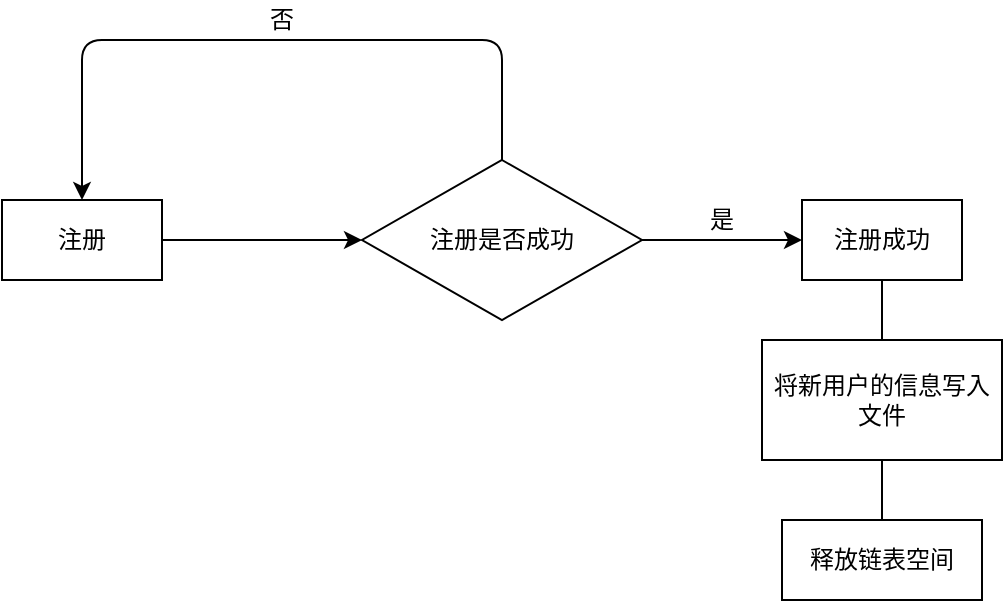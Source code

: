 <mxfile version="13.6.2" type="device"><diagram id="X5y52bK5KAN9sDEA0yjl" name="第 1 页"><mxGraphModel dx="1264" dy="592" grid="1" gridSize="10" guides="1" tooltips="1" connect="1" arrows="1" fold="1" page="1" pageScale="1" pageWidth="827" pageHeight="1169" math="0" shadow="0"><root><mxCell id="0"/><mxCell id="1" parent="0"/><mxCell id="vVhrNbX0MghmiB8RW886-1" value="注册成功" style="rounded=0;whiteSpace=wrap;html=1;" vertex="1" parent="1"><mxGeometry x="480" y="280" width="80" height="40" as="geometry"/></mxCell><mxCell id="vVhrNbX0MghmiB8RW886-2" value="注册是否成功" style="rhombus;whiteSpace=wrap;html=1;" vertex="1" parent="1"><mxGeometry x="260" y="260" width="140" height="80" as="geometry"/></mxCell><mxCell id="vVhrNbX0MghmiB8RW886-3" value="注册" style="rounded=0;whiteSpace=wrap;html=1;" vertex="1" parent="1"><mxGeometry x="80" y="280" width="80" height="40" as="geometry"/></mxCell><mxCell id="vVhrNbX0MghmiB8RW886-4" value="" style="endArrow=classic;html=1;exitX=1;exitY=0.5;exitDx=0;exitDy=0;entryX=0;entryY=0.5;entryDx=0;entryDy=0;" edge="1" parent="1" source="vVhrNbX0MghmiB8RW886-3" target="vVhrNbX0MghmiB8RW886-2"><mxGeometry width="50" height="50" relative="1" as="geometry"><mxPoint x="390" y="330" as="sourcePoint"/><mxPoint x="440" y="280" as="targetPoint"/></mxGeometry></mxCell><mxCell id="vVhrNbX0MghmiB8RW886-5" value="" style="endArrow=classic;html=1;exitX=1;exitY=0.5;exitDx=0;exitDy=0;entryX=0;entryY=0.5;entryDx=0;entryDy=0;" edge="1" parent="1" source="vVhrNbX0MghmiB8RW886-2" target="vVhrNbX0MghmiB8RW886-1"><mxGeometry width="50" height="50" relative="1" as="geometry"><mxPoint x="390" y="330" as="sourcePoint"/><mxPoint x="440" y="280" as="targetPoint"/></mxGeometry></mxCell><mxCell id="vVhrNbX0MghmiB8RW886-6" value="是" style="text;html=1;strokeColor=none;fillColor=none;align=center;verticalAlign=middle;whiteSpace=wrap;rounded=0;" vertex="1" parent="1"><mxGeometry x="420" y="280" width="40" height="20" as="geometry"/></mxCell><mxCell id="vVhrNbX0MghmiB8RW886-7" value="" style="endArrow=classic;html=1;exitX=0.5;exitY=0;exitDx=0;exitDy=0;entryX=0.5;entryY=0;entryDx=0;entryDy=0;" edge="1" parent="1" source="vVhrNbX0MghmiB8RW886-2" target="vVhrNbX0MghmiB8RW886-3"><mxGeometry width="50" height="50" relative="1" as="geometry"><mxPoint x="390" y="330" as="sourcePoint"/><mxPoint x="440" y="280" as="targetPoint"/><Array as="points"><mxPoint x="330" y="200"/><mxPoint x="120" y="200"/></Array></mxGeometry></mxCell><mxCell id="vVhrNbX0MghmiB8RW886-8" value="否" style="text;html=1;strokeColor=none;fillColor=none;align=center;verticalAlign=middle;whiteSpace=wrap;rounded=0;" vertex="1" parent="1"><mxGeometry x="200" y="180" width="40" height="20" as="geometry"/></mxCell><mxCell id="vVhrNbX0MghmiB8RW886-9" value="将新用户的信息写入文件" style="rounded=0;whiteSpace=wrap;html=1;" vertex="1" parent="1"><mxGeometry x="460" y="350" width="120" height="60" as="geometry"/></mxCell><mxCell id="vVhrNbX0MghmiB8RW886-10" value="释放链表空间" style="rounded=0;whiteSpace=wrap;html=1;" vertex="1" parent="1"><mxGeometry x="470" y="440" width="100" height="40" as="geometry"/></mxCell><mxCell id="vVhrNbX0MghmiB8RW886-11" value="" style="endArrow=none;html=1;exitX=0.5;exitY=0;exitDx=0;exitDy=0;entryX=0.5;entryY=1;entryDx=0;entryDy=0;" edge="1" parent="1" source="vVhrNbX0MghmiB8RW886-9" target="vVhrNbX0MghmiB8RW886-1"><mxGeometry width="50" height="50" relative="1" as="geometry"><mxPoint x="390" y="330" as="sourcePoint"/><mxPoint x="440" y="280" as="targetPoint"/></mxGeometry></mxCell><mxCell id="vVhrNbX0MghmiB8RW886-12" value="" style="endArrow=none;html=1;exitX=0.5;exitY=0;exitDx=0;exitDy=0;entryX=0.5;entryY=1;entryDx=0;entryDy=0;" edge="1" parent="1" source="vVhrNbX0MghmiB8RW886-10" target="vVhrNbX0MghmiB8RW886-9"><mxGeometry width="50" height="50" relative="1" as="geometry"><mxPoint x="390" y="330" as="sourcePoint"/><mxPoint x="440" y="280" as="targetPoint"/></mxGeometry></mxCell></root></mxGraphModel></diagram></mxfile>